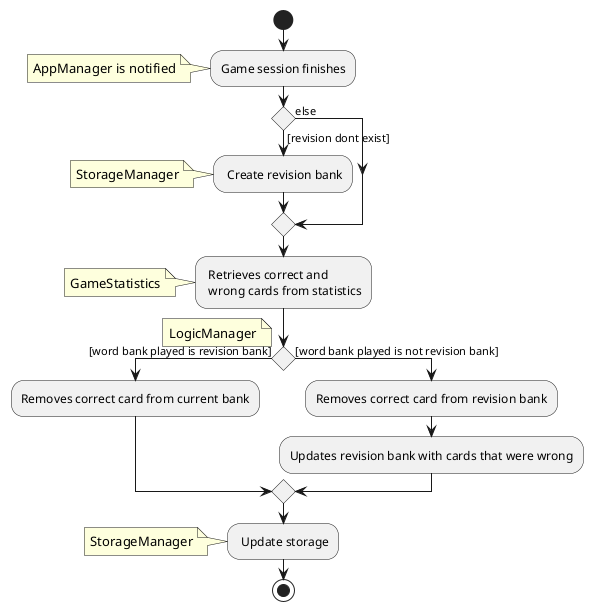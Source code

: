 @startuml
start

:Game session finishes;
note left: AppManager is notified

if () then ([revision dont exist])
    : Create revision bank;
    note left: StorageManager
    else (else)

endif

- Retrieves correct and\n wrong cards from statistics
note left: GameStatistics

if () then ([word bank played is revision bank])
note left: LogicManager
    :Removes correct card from current bank;
else ([word bank played is not revision bank])
    :Removes correct card from revision bank;
    :Updates revision bank with cards that were wrong;

endif

- Update storage
    note left: StorageManager

stop
@enduml
